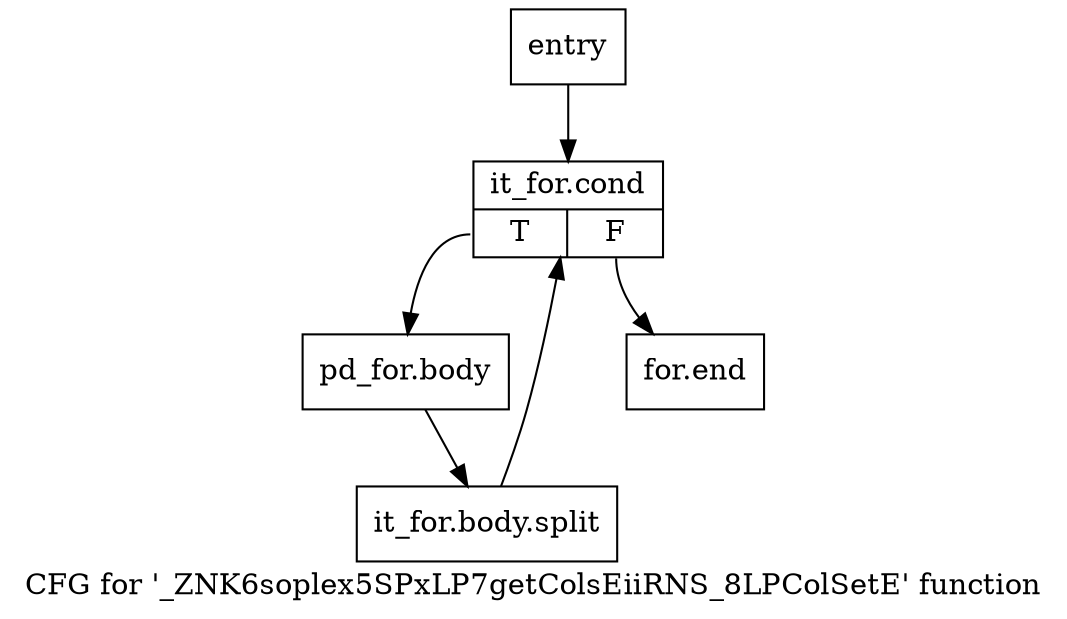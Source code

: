 digraph "CFG for '_ZNK6soplex5SPxLP7getColsEiiRNS_8LPColSetE' function" {
	label="CFG for '_ZNK6soplex5SPxLP7getColsEiiRNS_8LPColSetE' function";

	Node0x28490b0 [shape=record,label="{entry}"];
	Node0x28490b0 -> Node0x2849100;
	Node0x2849100 [shape=record,label="{it_for.cond|{<s0>T|<s1>F}}"];
	Node0x2849100:s0 -> Node0x2849150;
	Node0x2849100:s1 -> Node0x28491a0;
	Node0x2849150 [shape=record,label="{pd_for.body}"];
	Node0x2849150 -> Node0x3283320;
	Node0x3283320 [shape=record,label="{it_for.body.split}"];
	Node0x3283320 -> Node0x2849100;
	Node0x28491a0 [shape=record,label="{for.end}"];
}
